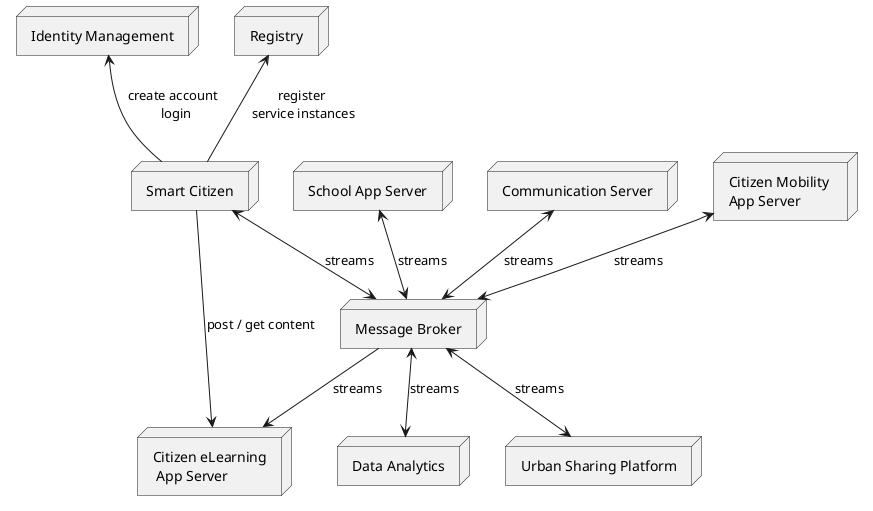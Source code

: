 @startuml

node "Smart Citizen" as userApp1 {
}

node "School App Server" as schoolServer {
}

node "Communication Server" as commServer {

}

node "Citizen Mobility \nApp Server" as citzServer {
}

node "Message Broker" as node {
}

node "Registry" as reg {
}

node "Identity Management" as idp {

}

node "Urban Sharing Platform" as usp {

}

node "Data Analytics" as analytics {

}

node "Citizen eLearning\n App Server" as content {

}

userApp1 <-down-> node : streams
schoolServer <--> node : streams
commServer <--> node : streams
citzServer <--> node : streams

userApp1 -up-> reg : register \nservice instances
userApp1 -up-> idp : create account \n login

node <-down-> usp : streams

node <-down-> analytics : streams

userApp1 -down-> content : post / get content

node --> content : streams

@enduml
